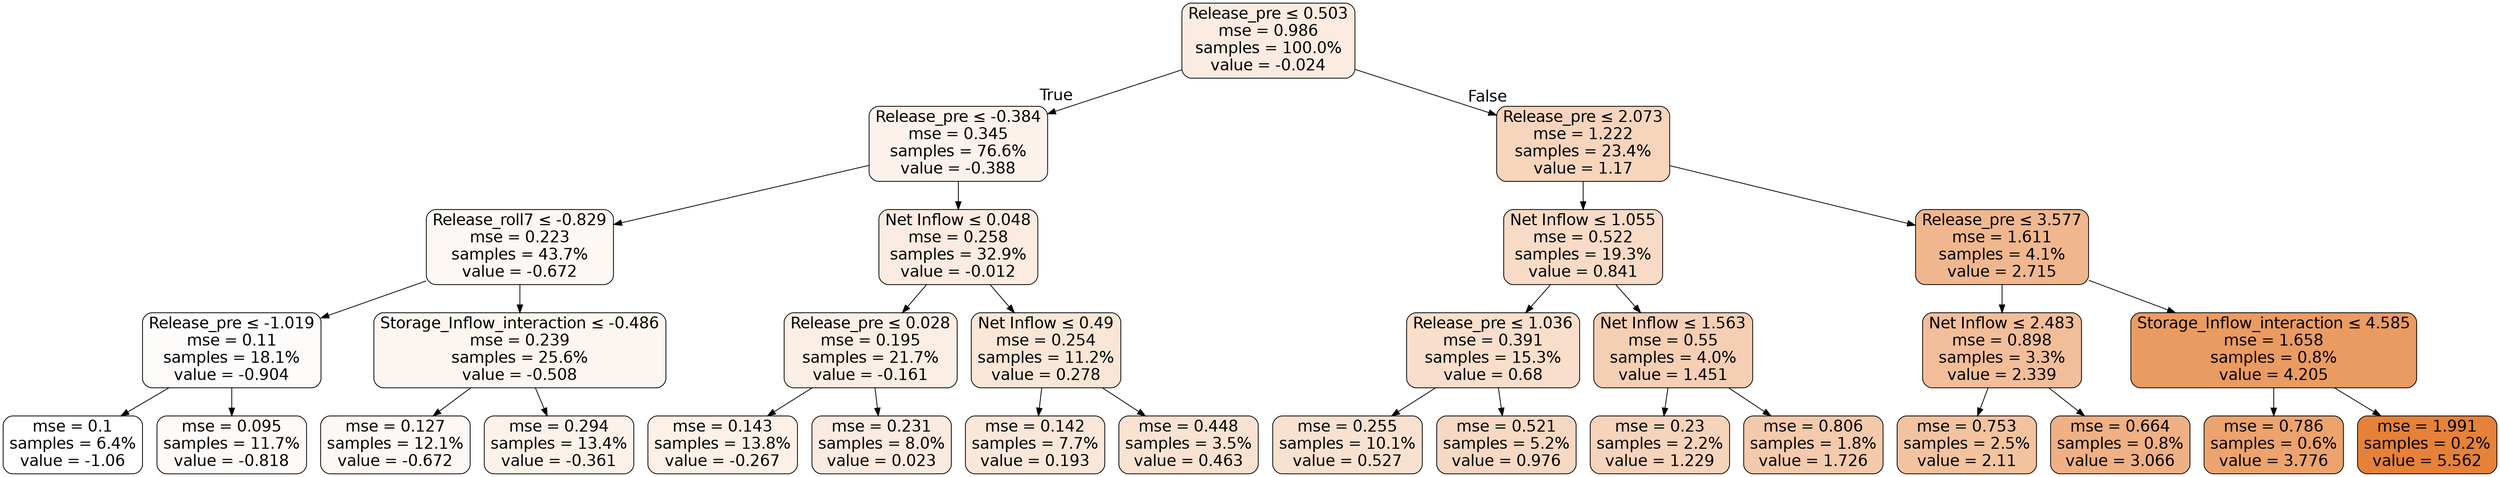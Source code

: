 digraph Tree {
node [shape=box, style="filled, rounded", color="black", fontname=helvetica, fontsize=20] ;
edge [fontname=helvetica, fontsize=20] ;
0 [label=<Release_pre &le; 0.503<br/>mse = 0.986<br/>samples = 100.0%<br/>value = -0.024>, fillcolor="#fbebe0"] ;
1 [label=<Release_pre &le; -0.384<br/>mse = 0.345<br/>samples = 76.6%<br/>value = -0.388>, fillcolor="#fcf2eb"] ;
0 -> 1 [labeldistance=2.5, labelangle=45, headlabel="True"] ;
2 [label=<Release_roll7 &le; -0.829<br/>mse = 0.223<br/>samples = 43.7%<br/>value = -0.672>, fillcolor="#fdf8f3"] ;
1 -> 2 ;
3 [label=<Release_pre &le; -1.019<br/>mse = 0.11<br/>samples = 18.1%<br/>value = -0.904>, fillcolor="#fefcfa"] ;
2 -> 3 ;
4 [label=<mse = 0.1<br/>samples = 6.4%<br/>value = -1.06>, fillcolor="#ffffff"] ;
3 -> 4 ;
5 [label=<mse = 0.095<br/>samples = 11.7%<br/>value = -0.818>, fillcolor="#fefaf8"] ;
3 -> 5 ;
6 [label=<Storage_Inflow_interaction &le; -0.486<br/>mse = 0.239<br/>samples = 25.6%<br/>value = -0.508>, fillcolor="#fdf5ef"] ;
2 -> 6 ;
7 [label=<mse = 0.127<br/>samples = 12.1%<br/>value = -0.672>, fillcolor="#fdf8f3"] ;
6 -> 7 ;
8 [label=<mse = 0.294<br/>samples = 13.4%<br/>value = -0.361>, fillcolor="#fcf2ea"] ;
6 -> 8 ;
9 [label=<Net Inflow &le; 0.048<br/>mse = 0.258<br/>samples = 32.9%<br/>value = -0.012>, fillcolor="#fbebe0"] ;
1 -> 9 ;
10 [label=<Release_pre &le; 0.028<br/>mse = 0.195<br/>samples = 21.7%<br/>value = -0.161>, fillcolor="#fbeee4"] ;
9 -> 10 ;
11 [label=<mse = 0.143<br/>samples = 13.8%<br/>value = -0.267>, fillcolor="#fcf0e7"] ;
10 -> 11 ;
12 [label=<mse = 0.231<br/>samples = 8.0%<br/>value = 0.023>, fillcolor="#fbeadf"] ;
10 -> 12 ;
13 [label=<Net Inflow &le; 0.49<br/>mse = 0.254<br/>samples = 11.2%<br/>value = 0.278>, fillcolor="#fae6d7"] ;
9 -> 13 ;
14 [label=<mse = 0.142<br/>samples = 7.7%<br/>value = 0.193>, fillcolor="#fae7da"] ;
13 -> 14 ;
15 [label=<mse = 0.448<br/>samples = 3.5%<br/>value = 0.463>, fillcolor="#f9e2d1"] ;
13 -> 15 ;
16 [label=<Release_pre &le; 2.073<br/>mse = 1.222<br/>samples = 23.4%<br/>value = 1.17>, fillcolor="#f6d5bc"] ;
0 -> 16 [labeldistance=2.5, labelangle=-45, headlabel="False"] ;
17 [label=<Net Inflow &le; 1.055<br/>mse = 0.522<br/>samples = 19.3%<br/>value = 0.841>, fillcolor="#f8dbc6"] ;
16 -> 17 ;
18 [label=<Release_pre &le; 1.036<br/>mse = 0.391<br/>samples = 15.3%<br/>value = 0.68>, fillcolor="#f8decb"] ;
17 -> 18 ;
19 [label=<mse = 0.255<br/>samples = 10.1%<br/>value = 0.527>, fillcolor="#f9e1d0"] ;
18 -> 19 ;
20 [label=<mse = 0.521<br/>samples = 5.2%<br/>value = 0.976>, fillcolor="#f7d8c2"] ;
18 -> 20 ;
21 [label=<Net Inflow &le; 1.563<br/>mse = 0.55<br/>samples = 4.0%<br/>value = 1.451>, fillcolor="#f5cfb4"] ;
17 -> 21 ;
22 [label=<mse = 0.23<br/>samples = 2.2%<br/>value = 1.229>, fillcolor="#f6d3bb"] ;
21 -> 22 ;
23 [label=<mse = 0.806<br/>samples = 1.8%<br/>value = 1.726>, fillcolor="#f4caac"] ;
21 -> 23 ;
24 [label=<Release_pre &le; 3.577<br/>mse = 1.611<br/>samples = 4.1%<br/>value = 2.715>, fillcolor="#f0b78e"] ;
16 -> 24 ;
25 [label=<Net Inflow &le; 2.483<br/>mse = 0.898<br/>samples = 3.3%<br/>value = 2.339>, fillcolor="#f2be99"] ;
24 -> 25 ;
26 [label=<mse = 0.753<br/>samples = 2.5%<br/>value = 2.11>, fillcolor="#f3c3a0"] ;
25 -> 26 ;
27 [label=<mse = 0.664<br/>samples = 0.8%<br/>value = 3.066>, fillcolor="#efb084"] ;
25 -> 27 ;
28 [label=<Storage_Inflow_interaction &le; 4.585<br/>mse = 1.658<br/>samples = 0.8%<br/>value = 4.205>, fillcolor="#ea9b62"] ;
24 -> 28 ;
29 [label=<mse = 0.786<br/>samples = 0.6%<br/>value = 3.776>, fillcolor="#eca36e"] ;
28 -> 29 ;
30 [label=<mse = 1.991<br/>samples = 0.2%<br/>value = 5.562>, fillcolor="#e58139"] ;
28 -> 30 ;
}